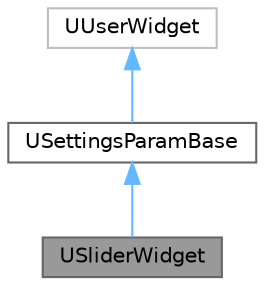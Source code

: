 digraph "USliderWidget"
{
 // LATEX_PDF_SIZE
  bgcolor="transparent";
  edge [fontname=Helvetica,fontsize=10,labelfontname=Helvetica,labelfontsize=10];
  node [fontname=Helvetica,fontsize=10,shape=box,height=0.2,width=0.4];
  Node1 [label="USliderWidget",height=0.2,width=0.4,color="gray40", fillcolor="grey60", style="filled", fontcolor="black",tooltip="Slider param setting widget."];
  Node2 -> Node1 [dir="back",color="steelblue1",style="solid"];
  Node2 [label="USettingsParamBase",height=0.2,width=0.4,color="gray40", fillcolor="white", style="filled",URL="$class_u_settings_param_base.html",tooltip="Settings base for params inside a game settings."];
  Node3 -> Node2 [dir="back",color="steelblue1",style="solid"];
  Node3 [label="UUserWidget",height=0.2,width=0.4,color="grey75", fillcolor="white", style="filled",tooltip=" "];
}
